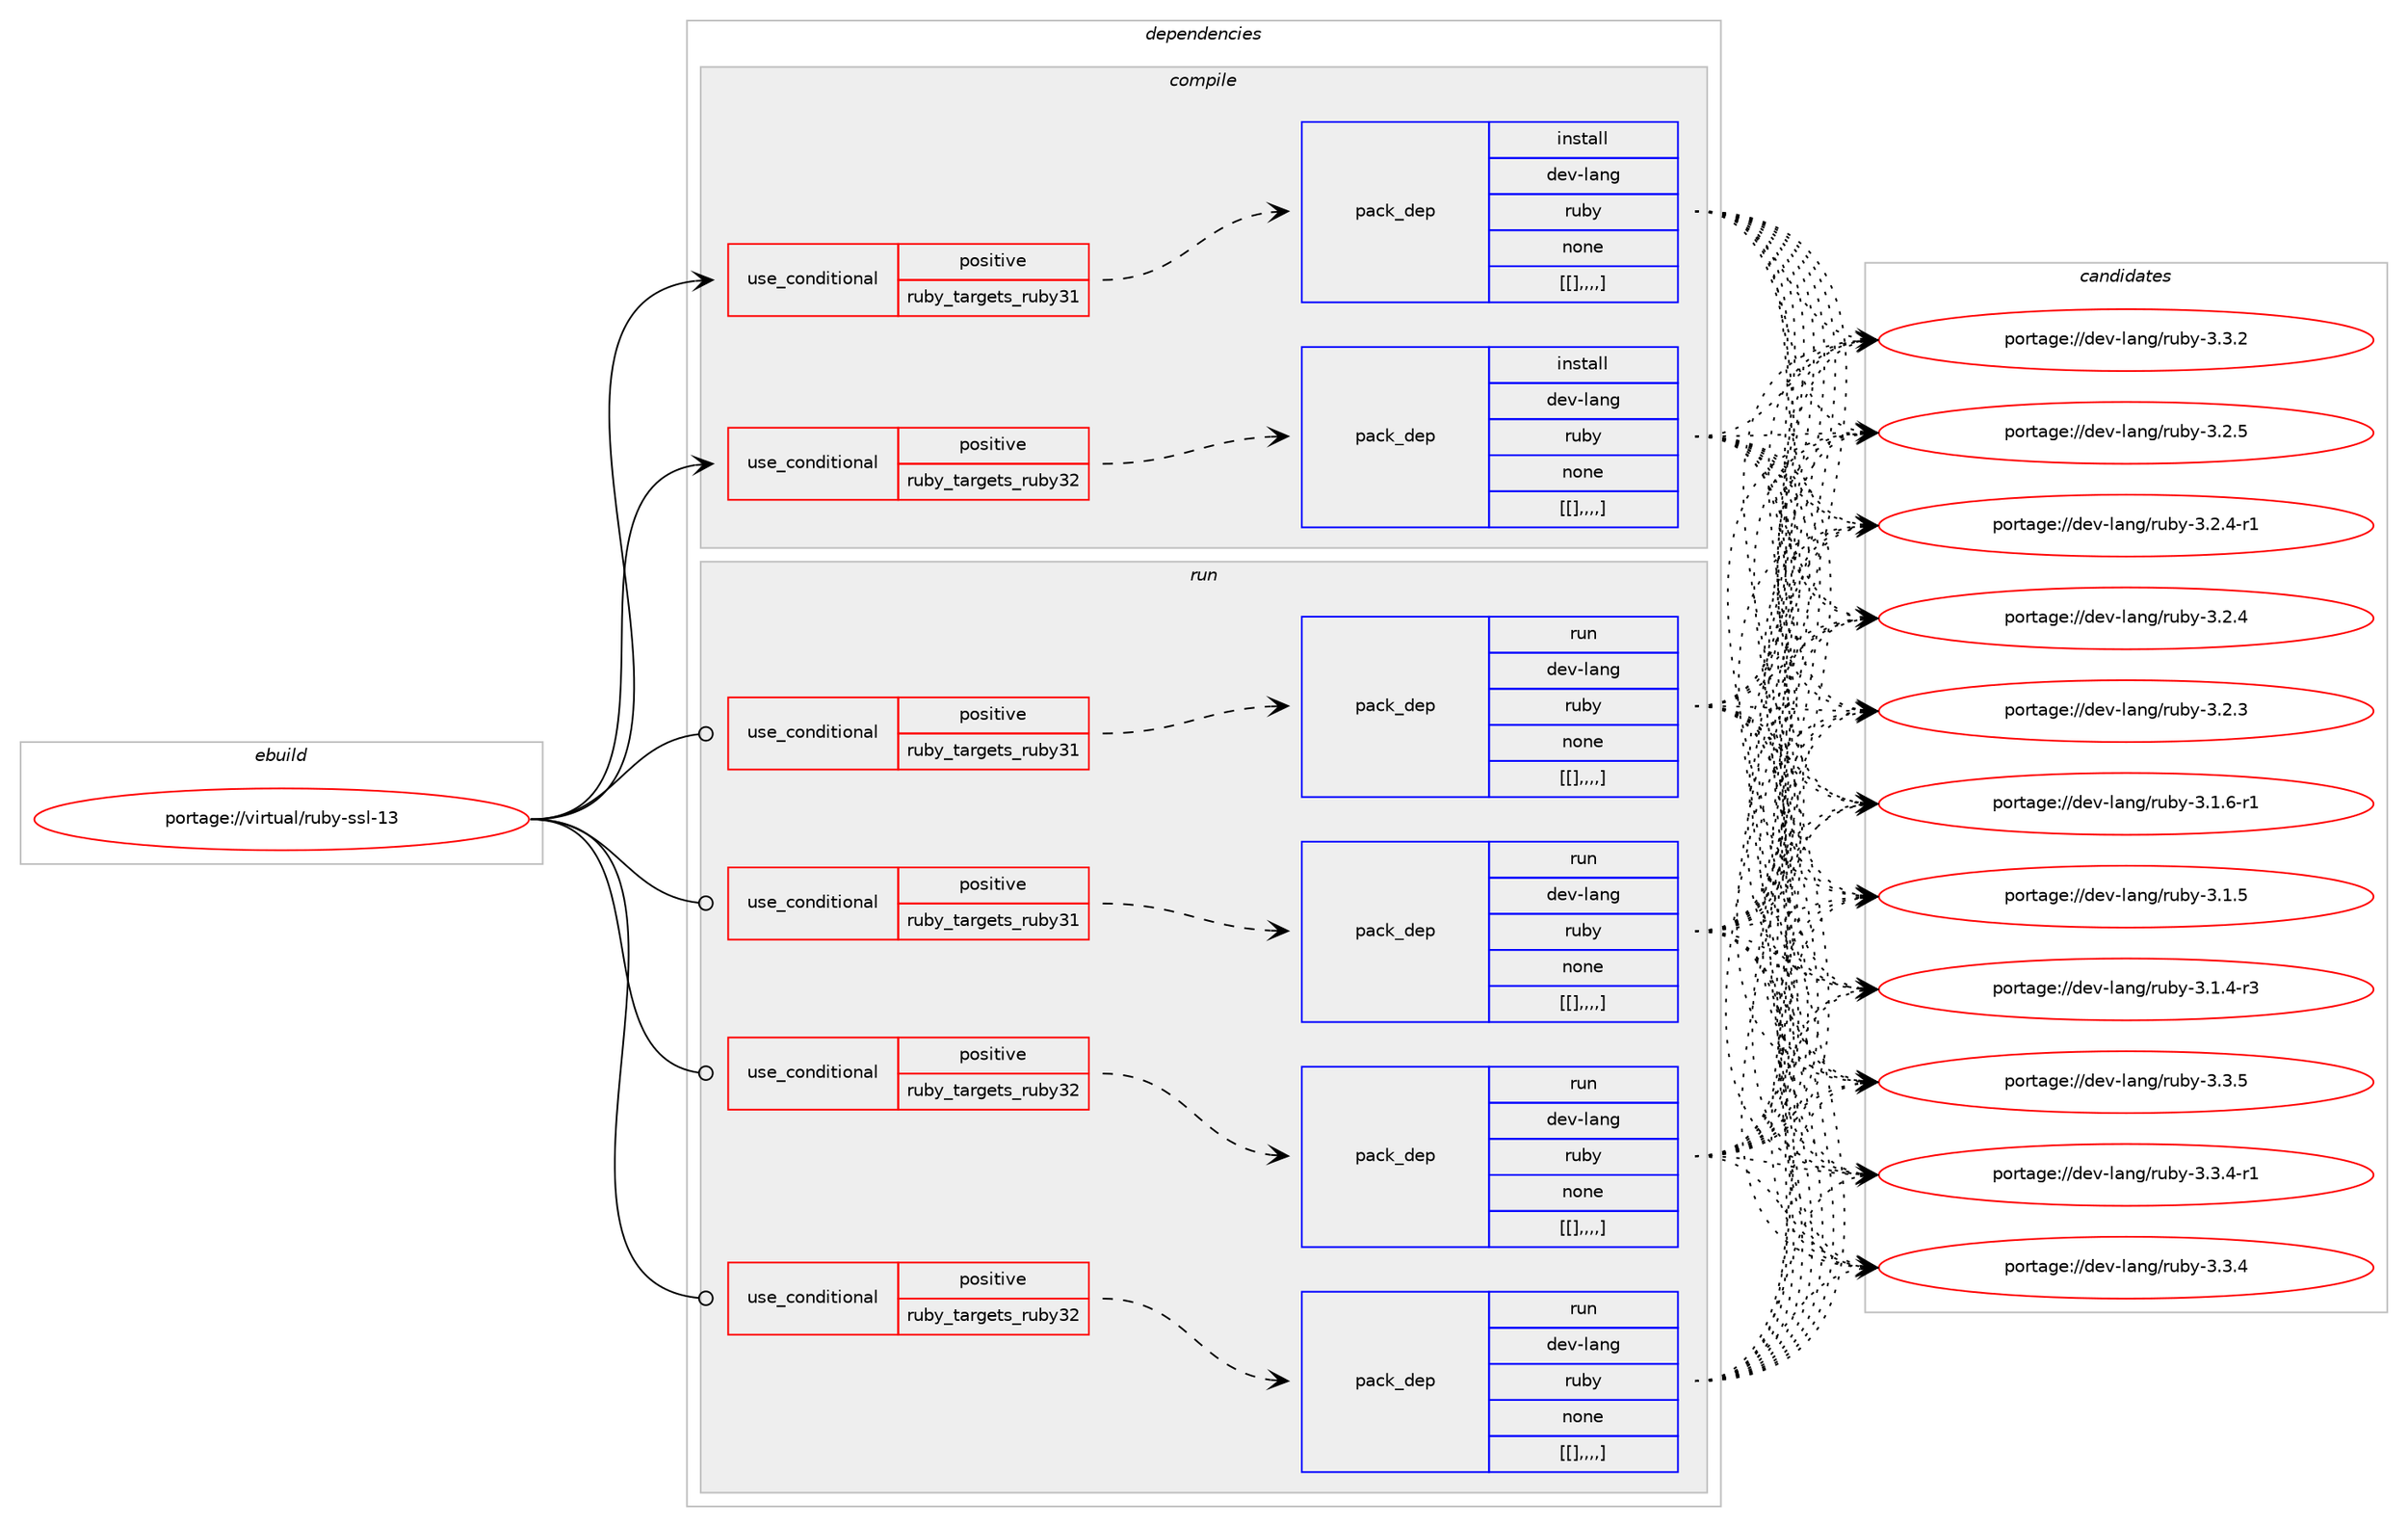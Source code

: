 digraph prolog {

# *************
# Graph options
# *************

newrank=true;
concentrate=true;
compound=true;
graph [rankdir=LR,fontname=Helvetica,fontsize=10,ranksep=1.5];#, ranksep=2.5, nodesep=0.2];
edge  [arrowhead=vee];
node  [fontname=Helvetica,fontsize=10];

# **********
# The ebuild
# **********

subgraph cluster_leftcol {
color=gray;
label=<<i>ebuild</i>>;
id [label="portage://virtual/ruby-ssl-13", color=red, width=4, href="../virtual/ruby-ssl-13.svg"];
}

# ****************
# The dependencies
# ****************

subgraph cluster_midcol {
color=gray;
label=<<i>dependencies</i>>;
subgraph cluster_compile {
fillcolor="#eeeeee";
style=filled;
label=<<i>compile</i>>;
subgraph cond123429 {
dependency463679 [label=<<TABLE BORDER="0" CELLBORDER="1" CELLSPACING="0" CELLPADDING="4"><TR><TD ROWSPAN="3" CELLPADDING="10">use_conditional</TD></TR><TR><TD>positive</TD></TR><TR><TD>ruby_targets_ruby31</TD></TR></TABLE>>, shape=none, color=red];
subgraph pack336908 {
dependency463680 [label=<<TABLE BORDER="0" CELLBORDER="1" CELLSPACING="0" CELLPADDING="4" WIDTH="220"><TR><TD ROWSPAN="6" CELLPADDING="30">pack_dep</TD></TR><TR><TD WIDTH="110">install</TD></TR><TR><TD>dev-lang</TD></TR><TR><TD>ruby</TD></TR><TR><TD>none</TD></TR><TR><TD>[[],,,,]</TD></TR></TABLE>>, shape=none, color=blue];
}
dependency463679:e -> dependency463680:w [weight=20,style="dashed",arrowhead="vee"];
}
id:e -> dependency463679:w [weight=20,style="solid",arrowhead="vee"];
subgraph cond123430 {
dependency463681 [label=<<TABLE BORDER="0" CELLBORDER="1" CELLSPACING="0" CELLPADDING="4"><TR><TD ROWSPAN="3" CELLPADDING="10">use_conditional</TD></TR><TR><TD>positive</TD></TR><TR><TD>ruby_targets_ruby32</TD></TR></TABLE>>, shape=none, color=red];
subgraph pack336909 {
dependency463682 [label=<<TABLE BORDER="0" CELLBORDER="1" CELLSPACING="0" CELLPADDING="4" WIDTH="220"><TR><TD ROWSPAN="6" CELLPADDING="30">pack_dep</TD></TR><TR><TD WIDTH="110">install</TD></TR><TR><TD>dev-lang</TD></TR><TR><TD>ruby</TD></TR><TR><TD>none</TD></TR><TR><TD>[[],,,,]</TD></TR></TABLE>>, shape=none, color=blue];
}
dependency463681:e -> dependency463682:w [weight=20,style="dashed",arrowhead="vee"];
}
id:e -> dependency463681:w [weight=20,style="solid",arrowhead="vee"];
}
subgraph cluster_compileandrun {
fillcolor="#eeeeee";
style=filled;
label=<<i>compile and run</i>>;
}
subgraph cluster_run {
fillcolor="#eeeeee";
style=filled;
label=<<i>run</i>>;
subgraph cond123431 {
dependency463683 [label=<<TABLE BORDER="0" CELLBORDER="1" CELLSPACING="0" CELLPADDING="4"><TR><TD ROWSPAN="3" CELLPADDING="10">use_conditional</TD></TR><TR><TD>positive</TD></TR><TR><TD>ruby_targets_ruby31</TD></TR></TABLE>>, shape=none, color=red];
subgraph pack336910 {
dependency463684 [label=<<TABLE BORDER="0" CELLBORDER="1" CELLSPACING="0" CELLPADDING="4" WIDTH="220"><TR><TD ROWSPAN="6" CELLPADDING="30">pack_dep</TD></TR><TR><TD WIDTH="110">run</TD></TR><TR><TD>dev-lang</TD></TR><TR><TD>ruby</TD></TR><TR><TD>none</TD></TR><TR><TD>[[],,,,]</TD></TR></TABLE>>, shape=none, color=blue];
}
dependency463683:e -> dependency463684:w [weight=20,style="dashed",arrowhead="vee"];
}
id:e -> dependency463683:w [weight=20,style="solid",arrowhead="odot"];
subgraph cond123432 {
dependency463685 [label=<<TABLE BORDER="0" CELLBORDER="1" CELLSPACING="0" CELLPADDING="4"><TR><TD ROWSPAN="3" CELLPADDING="10">use_conditional</TD></TR><TR><TD>positive</TD></TR><TR><TD>ruby_targets_ruby31</TD></TR></TABLE>>, shape=none, color=red];
subgraph pack336911 {
dependency463686 [label=<<TABLE BORDER="0" CELLBORDER="1" CELLSPACING="0" CELLPADDING="4" WIDTH="220"><TR><TD ROWSPAN="6" CELLPADDING="30">pack_dep</TD></TR><TR><TD WIDTH="110">run</TD></TR><TR><TD>dev-lang</TD></TR><TR><TD>ruby</TD></TR><TR><TD>none</TD></TR><TR><TD>[[],,,,]</TD></TR></TABLE>>, shape=none, color=blue];
}
dependency463685:e -> dependency463686:w [weight=20,style="dashed",arrowhead="vee"];
}
id:e -> dependency463685:w [weight=20,style="solid",arrowhead="odot"];
subgraph cond123433 {
dependency463687 [label=<<TABLE BORDER="0" CELLBORDER="1" CELLSPACING="0" CELLPADDING="4"><TR><TD ROWSPAN="3" CELLPADDING="10">use_conditional</TD></TR><TR><TD>positive</TD></TR><TR><TD>ruby_targets_ruby32</TD></TR></TABLE>>, shape=none, color=red];
subgraph pack336912 {
dependency463688 [label=<<TABLE BORDER="0" CELLBORDER="1" CELLSPACING="0" CELLPADDING="4" WIDTH="220"><TR><TD ROWSPAN="6" CELLPADDING="30">pack_dep</TD></TR><TR><TD WIDTH="110">run</TD></TR><TR><TD>dev-lang</TD></TR><TR><TD>ruby</TD></TR><TR><TD>none</TD></TR><TR><TD>[[],,,,]</TD></TR></TABLE>>, shape=none, color=blue];
}
dependency463687:e -> dependency463688:w [weight=20,style="dashed",arrowhead="vee"];
}
id:e -> dependency463687:w [weight=20,style="solid",arrowhead="odot"];
subgraph cond123434 {
dependency463689 [label=<<TABLE BORDER="0" CELLBORDER="1" CELLSPACING="0" CELLPADDING="4"><TR><TD ROWSPAN="3" CELLPADDING="10">use_conditional</TD></TR><TR><TD>positive</TD></TR><TR><TD>ruby_targets_ruby32</TD></TR></TABLE>>, shape=none, color=red];
subgraph pack336913 {
dependency463690 [label=<<TABLE BORDER="0" CELLBORDER="1" CELLSPACING="0" CELLPADDING="4" WIDTH="220"><TR><TD ROWSPAN="6" CELLPADDING="30">pack_dep</TD></TR><TR><TD WIDTH="110">run</TD></TR><TR><TD>dev-lang</TD></TR><TR><TD>ruby</TD></TR><TR><TD>none</TD></TR><TR><TD>[[],,,,]</TD></TR></TABLE>>, shape=none, color=blue];
}
dependency463689:e -> dependency463690:w [weight=20,style="dashed",arrowhead="vee"];
}
id:e -> dependency463689:w [weight=20,style="solid",arrowhead="odot"];
}
}

# **************
# The candidates
# **************

subgraph cluster_choices {
rank=same;
color=gray;
label=<<i>candidates</i>>;

subgraph choice336908 {
color=black;
nodesep=1;
choice10010111845108971101034711411798121455146514653 [label="portage://dev-lang/ruby-3.3.5", color=red, width=4,href="../dev-lang/ruby-3.3.5.svg"];
choice100101118451089711010347114117981214551465146524511449 [label="portage://dev-lang/ruby-3.3.4-r1", color=red, width=4,href="../dev-lang/ruby-3.3.4-r1.svg"];
choice10010111845108971101034711411798121455146514652 [label="portage://dev-lang/ruby-3.3.4", color=red, width=4,href="../dev-lang/ruby-3.3.4.svg"];
choice10010111845108971101034711411798121455146514650 [label="portage://dev-lang/ruby-3.3.2", color=red, width=4,href="../dev-lang/ruby-3.3.2.svg"];
choice10010111845108971101034711411798121455146504653 [label="portage://dev-lang/ruby-3.2.5", color=red, width=4,href="../dev-lang/ruby-3.2.5.svg"];
choice100101118451089711010347114117981214551465046524511449 [label="portage://dev-lang/ruby-3.2.4-r1", color=red, width=4,href="../dev-lang/ruby-3.2.4-r1.svg"];
choice10010111845108971101034711411798121455146504652 [label="portage://dev-lang/ruby-3.2.4", color=red, width=4,href="../dev-lang/ruby-3.2.4.svg"];
choice10010111845108971101034711411798121455146504651 [label="portage://dev-lang/ruby-3.2.3", color=red, width=4,href="../dev-lang/ruby-3.2.3.svg"];
choice100101118451089711010347114117981214551464946544511449 [label="portage://dev-lang/ruby-3.1.6-r1", color=red, width=4,href="../dev-lang/ruby-3.1.6-r1.svg"];
choice10010111845108971101034711411798121455146494653 [label="portage://dev-lang/ruby-3.1.5", color=red, width=4,href="../dev-lang/ruby-3.1.5.svg"];
choice100101118451089711010347114117981214551464946524511451 [label="portage://dev-lang/ruby-3.1.4-r3", color=red, width=4,href="../dev-lang/ruby-3.1.4-r3.svg"];
dependency463680:e -> choice10010111845108971101034711411798121455146514653:w [style=dotted,weight="100"];
dependency463680:e -> choice100101118451089711010347114117981214551465146524511449:w [style=dotted,weight="100"];
dependency463680:e -> choice10010111845108971101034711411798121455146514652:w [style=dotted,weight="100"];
dependency463680:e -> choice10010111845108971101034711411798121455146514650:w [style=dotted,weight="100"];
dependency463680:e -> choice10010111845108971101034711411798121455146504653:w [style=dotted,weight="100"];
dependency463680:e -> choice100101118451089711010347114117981214551465046524511449:w [style=dotted,weight="100"];
dependency463680:e -> choice10010111845108971101034711411798121455146504652:w [style=dotted,weight="100"];
dependency463680:e -> choice10010111845108971101034711411798121455146504651:w [style=dotted,weight="100"];
dependency463680:e -> choice100101118451089711010347114117981214551464946544511449:w [style=dotted,weight="100"];
dependency463680:e -> choice10010111845108971101034711411798121455146494653:w [style=dotted,weight="100"];
dependency463680:e -> choice100101118451089711010347114117981214551464946524511451:w [style=dotted,weight="100"];
}
subgraph choice336909 {
color=black;
nodesep=1;
choice10010111845108971101034711411798121455146514653 [label="portage://dev-lang/ruby-3.3.5", color=red, width=4,href="../dev-lang/ruby-3.3.5.svg"];
choice100101118451089711010347114117981214551465146524511449 [label="portage://dev-lang/ruby-3.3.4-r1", color=red, width=4,href="../dev-lang/ruby-3.3.4-r1.svg"];
choice10010111845108971101034711411798121455146514652 [label="portage://dev-lang/ruby-3.3.4", color=red, width=4,href="../dev-lang/ruby-3.3.4.svg"];
choice10010111845108971101034711411798121455146514650 [label="portage://dev-lang/ruby-3.3.2", color=red, width=4,href="../dev-lang/ruby-3.3.2.svg"];
choice10010111845108971101034711411798121455146504653 [label="portage://dev-lang/ruby-3.2.5", color=red, width=4,href="../dev-lang/ruby-3.2.5.svg"];
choice100101118451089711010347114117981214551465046524511449 [label="portage://dev-lang/ruby-3.2.4-r1", color=red, width=4,href="../dev-lang/ruby-3.2.4-r1.svg"];
choice10010111845108971101034711411798121455146504652 [label="portage://dev-lang/ruby-3.2.4", color=red, width=4,href="../dev-lang/ruby-3.2.4.svg"];
choice10010111845108971101034711411798121455146504651 [label="portage://dev-lang/ruby-3.2.3", color=red, width=4,href="../dev-lang/ruby-3.2.3.svg"];
choice100101118451089711010347114117981214551464946544511449 [label="portage://dev-lang/ruby-3.1.6-r1", color=red, width=4,href="../dev-lang/ruby-3.1.6-r1.svg"];
choice10010111845108971101034711411798121455146494653 [label="portage://dev-lang/ruby-3.1.5", color=red, width=4,href="../dev-lang/ruby-3.1.5.svg"];
choice100101118451089711010347114117981214551464946524511451 [label="portage://dev-lang/ruby-3.1.4-r3", color=red, width=4,href="../dev-lang/ruby-3.1.4-r3.svg"];
dependency463682:e -> choice10010111845108971101034711411798121455146514653:w [style=dotted,weight="100"];
dependency463682:e -> choice100101118451089711010347114117981214551465146524511449:w [style=dotted,weight="100"];
dependency463682:e -> choice10010111845108971101034711411798121455146514652:w [style=dotted,weight="100"];
dependency463682:e -> choice10010111845108971101034711411798121455146514650:w [style=dotted,weight="100"];
dependency463682:e -> choice10010111845108971101034711411798121455146504653:w [style=dotted,weight="100"];
dependency463682:e -> choice100101118451089711010347114117981214551465046524511449:w [style=dotted,weight="100"];
dependency463682:e -> choice10010111845108971101034711411798121455146504652:w [style=dotted,weight="100"];
dependency463682:e -> choice10010111845108971101034711411798121455146504651:w [style=dotted,weight="100"];
dependency463682:e -> choice100101118451089711010347114117981214551464946544511449:w [style=dotted,weight="100"];
dependency463682:e -> choice10010111845108971101034711411798121455146494653:w [style=dotted,weight="100"];
dependency463682:e -> choice100101118451089711010347114117981214551464946524511451:w [style=dotted,weight="100"];
}
subgraph choice336910 {
color=black;
nodesep=1;
choice10010111845108971101034711411798121455146514653 [label="portage://dev-lang/ruby-3.3.5", color=red, width=4,href="../dev-lang/ruby-3.3.5.svg"];
choice100101118451089711010347114117981214551465146524511449 [label="portage://dev-lang/ruby-3.3.4-r1", color=red, width=4,href="../dev-lang/ruby-3.3.4-r1.svg"];
choice10010111845108971101034711411798121455146514652 [label="portage://dev-lang/ruby-3.3.4", color=red, width=4,href="../dev-lang/ruby-3.3.4.svg"];
choice10010111845108971101034711411798121455146514650 [label="portage://dev-lang/ruby-3.3.2", color=red, width=4,href="../dev-lang/ruby-3.3.2.svg"];
choice10010111845108971101034711411798121455146504653 [label="portage://dev-lang/ruby-3.2.5", color=red, width=4,href="../dev-lang/ruby-3.2.5.svg"];
choice100101118451089711010347114117981214551465046524511449 [label="portage://dev-lang/ruby-3.2.4-r1", color=red, width=4,href="../dev-lang/ruby-3.2.4-r1.svg"];
choice10010111845108971101034711411798121455146504652 [label="portage://dev-lang/ruby-3.2.4", color=red, width=4,href="../dev-lang/ruby-3.2.4.svg"];
choice10010111845108971101034711411798121455146504651 [label="portage://dev-lang/ruby-3.2.3", color=red, width=4,href="../dev-lang/ruby-3.2.3.svg"];
choice100101118451089711010347114117981214551464946544511449 [label="portage://dev-lang/ruby-3.1.6-r1", color=red, width=4,href="../dev-lang/ruby-3.1.6-r1.svg"];
choice10010111845108971101034711411798121455146494653 [label="portage://dev-lang/ruby-3.1.5", color=red, width=4,href="../dev-lang/ruby-3.1.5.svg"];
choice100101118451089711010347114117981214551464946524511451 [label="portage://dev-lang/ruby-3.1.4-r3", color=red, width=4,href="../dev-lang/ruby-3.1.4-r3.svg"];
dependency463684:e -> choice10010111845108971101034711411798121455146514653:w [style=dotted,weight="100"];
dependency463684:e -> choice100101118451089711010347114117981214551465146524511449:w [style=dotted,weight="100"];
dependency463684:e -> choice10010111845108971101034711411798121455146514652:w [style=dotted,weight="100"];
dependency463684:e -> choice10010111845108971101034711411798121455146514650:w [style=dotted,weight="100"];
dependency463684:e -> choice10010111845108971101034711411798121455146504653:w [style=dotted,weight="100"];
dependency463684:e -> choice100101118451089711010347114117981214551465046524511449:w [style=dotted,weight="100"];
dependency463684:e -> choice10010111845108971101034711411798121455146504652:w [style=dotted,weight="100"];
dependency463684:e -> choice10010111845108971101034711411798121455146504651:w [style=dotted,weight="100"];
dependency463684:e -> choice100101118451089711010347114117981214551464946544511449:w [style=dotted,weight="100"];
dependency463684:e -> choice10010111845108971101034711411798121455146494653:w [style=dotted,weight="100"];
dependency463684:e -> choice100101118451089711010347114117981214551464946524511451:w [style=dotted,weight="100"];
}
subgraph choice336911 {
color=black;
nodesep=1;
choice10010111845108971101034711411798121455146514653 [label="portage://dev-lang/ruby-3.3.5", color=red, width=4,href="../dev-lang/ruby-3.3.5.svg"];
choice100101118451089711010347114117981214551465146524511449 [label="portage://dev-lang/ruby-3.3.4-r1", color=red, width=4,href="../dev-lang/ruby-3.3.4-r1.svg"];
choice10010111845108971101034711411798121455146514652 [label="portage://dev-lang/ruby-3.3.4", color=red, width=4,href="../dev-lang/ruby-3.3.4.svg"];
choice10010111845108971101034711411798121455146514650 [label="portage://dev-lang/ruby-3.3.2", color=red, width=4,href="../dev-lang/ruby-3.3.2.svg"];
choice10010111845108971101034711411798121455146504653 [label="portage://dev-lang/ruby-3.2.5", color=red, width=4,href="../dev-lang/ruby-3.2.5.svg"];
choice100101118451089711010347114117981214551465046524511449 [label="portage://dev-lang/ruby-3.2.4-r1", color=red, width=4,href="../dev-lang/ruby-3.2.4-r1.svg"];
choice10010111845108971101034711411798121455146504652 [label="portage://dev-lang/ruby-3.2.4", color=red, width=4,href="../dev-lang/ruby-3.2.4.svg"];
choice10010111845108971101034711411798121455146504651 [label="portage://dev-lang/ruby-3.2.3", color=red, width=4,href="../dev-lang/ruby-3.2.3.svg"];
choice100101118451089711010347114117981214551464946544511449 [label="portage://dev-lang/ruby-3.1.6-r1", color=red, width=4,href="../dev-lang/ruby-3.1.6-r1.svg"];
choice10010111845108971101034711411798121455146494653 [label="portage://dev-lang/ruby-3.1.5", color=red, width=4,href="../dev-lang/ruby-3.1.5.svg"];
choice100101118451089711010347114117981214551464946524511451 [label="portage://dev-lang/ruby-3.1.4-r3", color=red, width=4,href="../dev-lang/ruby-3.1.4-r3.svg"];
dependency463686:e -> choice10010111845108971101034711411798121455146514653:w [style=dotted,weight="100"];
dependency463686:e -> choice100101118451089711010347114117981214551465146524511449:w [style=dotted,weight="100"];
dependency463686:e -> choice10010111845108971101034711411798121455146514652:w [style=dotted,weight="100"];
dependency463686:e -> choice10010111845108971101034711411798121455146514650:w [style=dotted,weight="100"];
dependency463686:e -> choice10010111845108971101034711411798121455146504653:w [style=dotted,weight="100"];
dependency463686:e -> choice100101118451089711010347114117981214551465046524511449:w [style=dotted,weight="100"];
dependency463686:e -> choice10010111845108971101034711411798121455146504652:w [style=dotted,weight="100"];
dependency463686:e -> choice10010111845108971101034711411798121455146504651:w [style=dotted,weight="100"];
dependency463686:e -> choice100101118451089711010347114117981214551464946544511449:w [style=dotted,weight="100"];
dependency463686:e -> choice10010111845108971101034711411798121455146494653:w [style=dotted,weight="100"];
dependency463686:e -> choice100101118451089711010347114117981214551464946524511451:w [style=dotted,weight="100"];
}
subgraph choice336912 {
color=black;
nodesep=1;
choice10010111845108971101034711411798121455146514653 [label="portage://dev-lang/ruby-3.3.5", color=red, width=4,href="../dev-lang/ruby-3.3.5.svg"];
choice100101118451089711010347114117981214551465146524511449 [label="portage://dev-lang/ruby-3.3.4-r1", color=red, width=4,href="../dev-lang/ruby-3.3.4-r1.svg"];
choice10010111845108971101034711411798121455146514652 [label="portage://dev-lang/ruby-3.3.4", color=red, width=4,href="../dev-lang/ruby-3.3.4.svg"];
choice10010111845108971101034711411798121455146514650 [label="portage://dev-lang/ruby-3.3.2", color=red, width=4,href="../dev-lang/ruby-3.3.2.svg"];
choice10010111845108971101034711411798121455146504653 [label="portage://dev-lang/ruby-3.2.5", color=red, width=4,href="../dev-lang/ruby-3.2.5.svg"];
choice100101118451089711010347114117981214551465046524511449 [label="portage://dev-lang/ruby-3.2.4-r1", color=red, width=4,href="../dev-lang/ruby-3.2.4-r1.svg"];
choice10010111845108971101034711411798121455146504652 [label="portage://dev-lang/ruby-3.2.4", color=red, width=4,href="../dev-lang/ruby-3.2.4.svg"];
choice10010111845108971101034711411798121455146504651 [label="portage://dev-lang/ruby-3.2.3", color=red, width=4,href="../dev-lang/ruby-3.2.3.svg"];
choice100101118451089711010347114117981214551464946544511449 [label="portage://dev-lang/ruby-3.1.6-r1", color=red, width=4,href="../dev-lang/ruby-3.1.6-r1.svg"];
choice10010111845108971101034711411798121455146494653 [label="portage://dev-lang/ruby-3.1.5", color=red, width=4,href="../dev-lang/ruby-3.1.5.svg"];
choice100101118451089711010347114117981214551464946524511451 [label="portage://dev-lang/ruby-3.1.4-r3", color=red, width=4,href="../dev-lang/ruby-3.1.4-r3.svg"];
dependency463688:e -> choice10010111845108971101034711411798121455146514653:w [style=dotted,weight="100"];
dependency463688:e -> choice100101118451089711010347114117981214551465146524511449:w [style=dotted,weight="100"];
dependency463688:e -> choice10010111845108971101034711411798121455146514652:w [style=dotted,weight="100"];
dependency463688:e -> choice10010111845108971101034711411798121455146514650:w [style=dotted,weight="100"];
dependency463688:e -> choice10010111845108971101034711411798121455146504653:w [style=dotted,weight="100"];
dependency463688:e -> choice100101118451089711010347114117981214551465046524511449:w [style=dotted,weight="100"];
dependency463688:e -> choice10010111845108971101034711411798121455146504652:w [style=dotted,weight="100"];
dependency463688:e -> choice10010111845108971101034711411798121455146504651:w [style=dotted,weight="100"];
dependency463688:e -> choice100101118451089711010347114117981214551464946544511449:w [style=dotted,weight="100"];
dependency463688:e -> choice10010111845108971101034711411798121455146494653:w [style=dotted,weight="100"];
dependency463688:e -> choice100101118451089711010347114117981214551464946524511451:w [style=dotted,weight="100"];
}
subgraph choice336913 {
color=black;
nodesep=1;
choice10010111845108971101034711411798121455146514653 [label="portage://dev-lang/ruby-3.3.5", color=red, width=4,href="../dev-lang/ruby-3.3.5.svg"];
choice100101118451089711010347114117981214551465146524511449 [label="portage://dev-lang/ruby-3.3.4-r1", color=red, width=4,href="../dev-lang/ruby-3.3.4-r1.svg"];
choice10010111845108971101034711411798121455146514652 [label="portage://dev-lang/ruby-3.3.4", color=red, width=4,href="../dev-lang/ruby-3.3.4.svg"];
choice10010111845108971101034711411798121455146514650 [label="portage://dev-lang/ruby-3.3.2", color=red, width=4,href="../dev-lang/ruby-3.3.2.svg"];
choice10010111845108971101034711411798121455146504653 [label="portage://dev-lang/ruby-3.2.5", color=red, width=4,href="../dev-lang/ruby-3.2.5.svg"];
choice100101118451089711010347114117981214551465046524511449 [label="portage://dev-lang/ruby-3.2.4-r1", color=red, width=4,href="../dev-lang/ruby-3.2.4-r1.svg"];
choice10010111845108971101034711411798121455146504652 [label="portage://dev-lang/ruby-3.2.4", color=red, width=4,href="../dev-lang/ruby-3.2.4.svg"];
choice10010111845108971101034711411798121455146504651 [label="portage://dev-lang/ruby-3.2.3", color=red, width=4,href="../dev-lang/ruby-3.2.3.svg"];
choice100101118451089711010347114117981214551464946544511449 [label="portage://dev-lang/ruby-3.1.6-r1", color=red, width=4,href="../dev-lang/ruby-3.1.6-r1.svg"];
choice10010111845108971101034711411798121455146494653 [label="portage://dev-lang/ruby-3.1.5", color=red, width=4,href="../dev-lang/ruby-3.1.5.svg"];
choice100101118451089711010347114117981214551464946524511451 [label="portage://dev-lang/ruby-3.1.4-r3", color=red, width=4,href="../dev-lang/ruby-3.1.4-r3.svg"];
dependency463690:e -> choice10010111845108971101034711411798121455146514653:w [style=dotted,weight="100"];
dependency463690:e -> choice100101118451089711010347114117981214551465146524511449:w [style=dotted,weight="100"];
dependency463690:e -> choice10010111845108971101034711411798121455146514652:w [style=dotted,weight="100"];
dependency463690:e -> choice10010111845108971101034711411798121455146514650:w [style=dotted,weight="100"];
dependency463690:e -> choice10010111845108971101034711411798121455146504653:w [style=dotted,weight="100"];
dependency463690:e -> choice100101118451089711010347114117981214551465046524511449:w [style=dotted,weight="100"];
dependency463690:e -> choice10010111845108971101034711411798121455146504652:w [style=dotted,weight="100"];
dependency463690:e -> choice10010111845108971101034711411798121455146504651:w [style=dotted,weight="100"];
dependency463690:e -> choice100101118451089711010347114117981214551464946544511449:w [style=dotted,weight="100"];
dependency463690:e -> choice10010111845108971101034711411798121455146494653:w [style=dotted,weight="100"];
dependency463690:e -> choice100101118451089711010347114117981214551464946524511451:w [style=dotted,weight="100"];
}
}

}
